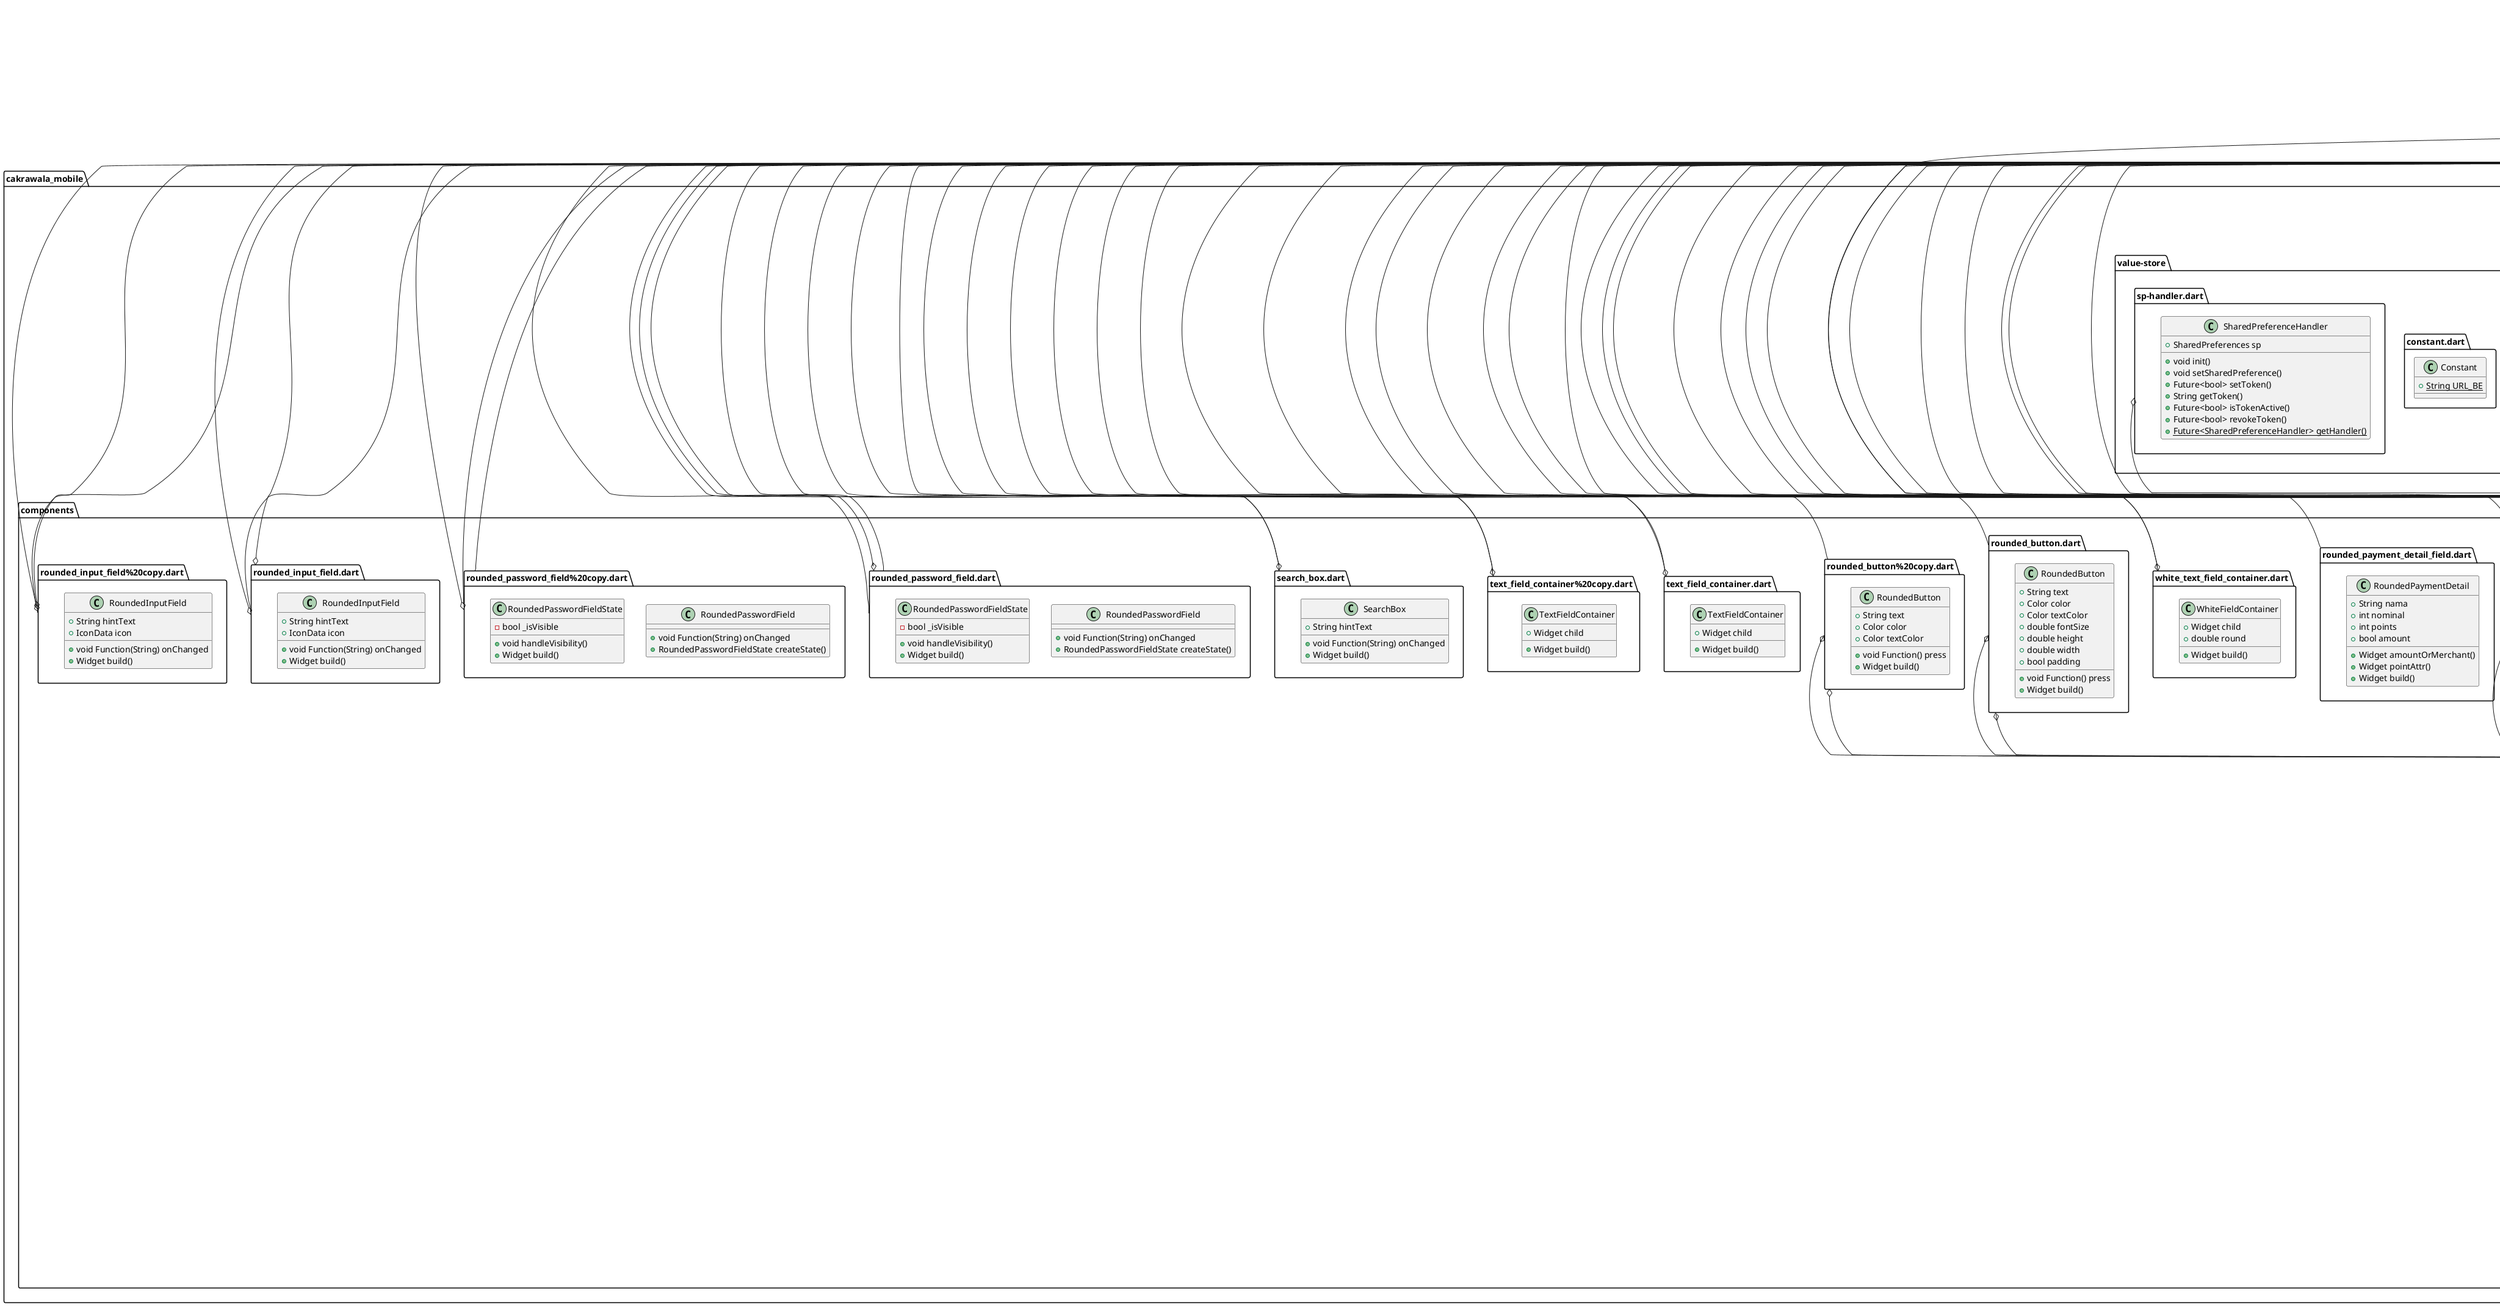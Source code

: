 @startuml
set namespaceSeparator ::\n

class "cakrawala_mobile::\ncomponents::\nblurry-dialog.dart::\nBlurryDialog" {
  +String title
  +String content
  +void Function()? continueCallBack
  +TextStyle textStyle
  +Widget build()
}

"cakrawala_mobile::\ncomponents::\nblurry-dialog.dart::\nBlurryDialog" o-- "dart::\nui::\nvoid Function()"
"cakrawala_mobile::\ncomponents::\nblurry-dialog.dart::\nBlurryDialog" o-- "flutter::\nsrc::\npainting::\ntext_style.dart::\nTextStyle"
"flutter::\nsrc::\nwidgets::\nframework.dart::\nStatelessWidget" <|-- "cakrawala_mobile::\ncomponents::\nblurry-dialog.dart::\nBlurryDialog"

class "cakrawala_mobile::\ncomponents::\nbottom_confirm_button.dart::\nButtonConfirmButton" {
  +String text
  +void Function() press
  +Color color
  +Color textColor
  +Widget build()
}

"cakrawala_mobile::\ncomponents::\nbottom_confirm_button.dart::\nButtonConfirmButton" o-- "dart::\nui::\nvoid Function()"
"cakrawala_mobile::\ncomponents::\nbottom_confirm_button.dart::\nButtonConfirmButton" o-- "dart::\nui::\nColor"
"flutter::\nsrc::\nwidgets::\nframework.dart::\nStatelessWidget" <|-- "cakrawala_mobile::\ncomponents::\nbottom_confirm_button.dart::\nButtonConfirmButton"

class "cakrawala_mobile::\ncomponents::\nchoose_account_table1.dart::\nUser" {
  +int id
  +String name
  +String phone
  +int exp
  +String email
  +bool selected
  +String toString()
  {static} +User getSelectedUser()
}

class "cakrawala_mobile::\ncomponents::\nchoose_account_table1.dart::\nChooseAccountTable" {
  +String phone
  +State<ChooseAccountTable> createState()
}

"flutter::\nsrc::\nwidgets::\nframework.dart::\nStatefulWidget" <|-- "cakrawala_mobile::\ncomponents::\nchoose_account_table1.dart::\nChooseAccountTable"

class "cakrawala_mobile::\ncomponents::\nchoose_account_table1.dart::\n_ChooseAccountTableState" {
  -Future<List<User>> _users
  +List<User> users
  +List<User> usersFiltered
  +TextEditingController controller
  -String _searchResult
  +int selectedIndex
  +void initState()
  +Future<List<User>> loadData()
  +double handleOverflow()
  +Widget build()
}

"cakrawala_mobile::\ncomponents::\nchoose_account_table1.dart::\n_ChooseAccountTableState" o-- "flutter::\nsrc::\nwidgets::\neditable_text.dart::\nTextEditingController"
"flutter::\nsrc::\nwidgets::\nframework.dart::\nState" <|-- "cakrawala_mobile::\ncomponents::\nchoose_account_table1.dart::\n_ChooseAccountTableState"

class "cakrawala_mobile::\ncomponents::\nchoose_account_table2.dart::\nChooseAccountTable" {
  +State<ChooseAccountTable> createState()
}

"flutter::\nsrc::\nwidgets::\nframework.dart::\nStatefulWidget" <|-- "cakrawala_mobile::\ncomponents::\nchoose_account_table2.dart::\nChooseAccountTable"

class "cakrawala_mobile::\ncomponents::\nchoose_account_table2.dart::\n_ChooseAccountTableState" {
  +List<User> users
  +List<User> usersFiltered
  +TextEditingController controller
  -String _searchResult
  +void initState()
  +double handleOverflow()
  +Widget build()
}

"cakrawala_mobile::\ncomponents::\nchoose_account_table2.dart::\n_ChooseAccountTableState" o-- "flutter::\nsrc::\nwidgets::\neditable_text.dart::\nTextEditingController"
"flutter::\nsrc::\nwidgets::\nframework.dart::\nState" <|-- "cakrawala_mobile::\ncomponents::\nchoose_account_table2.dart::\n_ChooseAccountTableState"

class "cakrawala_mobile::\ncomponents::\nchoose_gift_table.dart::\nGift" {
  +int id
  +String name
  +int price
  +int stock
  +String toString()
  {static} +Gift getSelectedGift()
}

class "cakrawala_mobile::\ncomponents::\nchoose_gift_table.dart::\nChooseGiftTable" {
  +State<ChooseGiftTable> createState()
}

"flutter::\nsrc::\nwidgets::\nframework.dart::\nStatefulWidget" <|-- "cakrawala_mobile::\ncomponents::\nchoose_gift_table.dart::\nChooseGiftTable"

class "cakrawala_mobile::\ncomponents::\nchoose_gift_table.dart::\n_ChooseGiftTableState" {
  -Future<List<Gift>> _gifts
  +List<Gift> gifts
  +List<Gift> giftsFiltered
  +TextEditingController controller
  -String _searchResult
  +int selectedIndex
  +void initState()
  +Future<List<Gift>> loadData()
  +double handleOverflow()
  +Widget build()
}

"cakrawala_mobile::\ncomponents::\nchoose_gift_table.dart::\n_ChooseGiftTableState" o-- "flutter::\nsrc::\nwidgets::\neditable_text.dart::\nTextEditingController"
"flutter::\nsrc::\nwidgets::\nframework.dart::\nState" <|-- "cakrawala_mobile::\ncomponents::\nchoose_gift_table.dart::\n_ChooseGiftTableState"

class "cakrawala_mobile::\ncomponents::\nchoose_merchant_table.dart::\nMerchant" {
  +int id
  +String name
  +String alamat
  +String no_rek
  +String toString()
  {static} +Merchant getSelectedMerchant()
}

class "cakrawala_mobile::\ncomponents::\nchoose_merchant_table.dart::\nChooseMerchantTable" {
  +State<ChooseMerchantTable> createState()
}

"flutter::\nsrc::\nwidgets::\nframework.dart::\nStatefulWidget" <|-- "cakrawala_mobile::\ncomponents::\nchoose_merchant_table.dart::\nChooseMerchantTable"

class "cakrawala_mobile::\ncomponents::\nchoose_merchant_table.dart::\n_ChooseMerchantTableState" {
  -Future<List<Merchant>> _merchants
  +List<Merchant> merchants
  +List<Merchant> merchantsFiltered
  +TextEditingController controller
  -String _searchResult
  +int selectedIndex
  +void initState()
  +Future<List<Merchant>> loadData()
  +double handleOverflow()
  +Widget build()
}

"cakrawala_mobile::\ncomponents::\nchoose_merchant_table.dart::\n_ChooseMerchantTableState" o-- "flutter::\nsrc::\nwidgets::\neditable_text.dart::\nTextEditingController"
"flutter::\nsrc::\nwidgets::\nframework.dart::\nState" <|-- "cakrawala_mobile::\ncomponents::\nchoose_merchant_table.dart::\n_ChooseMerchantTableState"

class "cakrawala_mobile::\ncomponents::\ncircle_profile_icon.dart::\nCircleIcon" {
  +String textName
  +void Function() press
  +Color color
  +Color textColor
  +Widget build()
}

"cakrawala_mobile::\ncomponents::\ncircle_profile_icon.dart::\nCircleIcon" o-- "dart::\nui::\nvoid Function()"
"cakrawala_mobile::\ncomponents::\ncircle_profile_icon.dart::\nCircleIcon" o-- "dart::\nui::\nColor"
"flutter::\nsrc::\nwidgets::\nframework.dart::\nStatelessWidget" <|-- "cakrawala_mobile::\ncomponents::\ncircle_profile_icon.dart::\nCircleIcon"

class "cakrawala_mobile::\ncomponents::\ncustom_app_bar.dart::\nCustomAppBar" {
  +String text
  +Color color
  +Color textColor
  +bool center
  +bool backButton
  +Size preferredSize
  +Widget addBackButton()
  +Widget build()
}

"cakrawala_mobile::\ncomponents::\ncustom_app_bar.dart::\nCustomAppBar" o-- "dart::\nui::\nColor"
"cakrawala_mobile::\ncomponents::\ncustom_app_bar.dart::\nCustomAppBar" o-- "dart::\nui::\nSize"
"flutter::\nsrc::\nwidgets::\nframework.dart::\nStatelessWidget" <|-- "cakrawala_mobile::\ncomponents::\ncustom_app_bar.dart::\nCustomAppBar"
"flutter::\nsrc::\nwidgets::\npreferred_size.dart::\nPreferredSizeWidget" <|-- "cakrawala_mobile::\ncomponents::\ncustom_app_bar.dart::\nCustomAppBar"

class "cakrawala_mobile::\ncomponents::\nenter_amount_input.dart::\nEnterAmountInput" {
  +String hintText
  +IconData icon
  +void Function(String) onChanged
  +Widget build()
}

"cakrawala_mobile::\ncomponents::\nenter_amount_input.dart::\nEnterAmountInput" o-- "flutter::\nsrc::\nwidgets::\nicon_data.dart::\nIconData"
"cakrawala_mobile::\ncomponents::\nenter_amount_input.dart::\nEnterAmountInput" o-- "flutter::\nsrc::\nfoundation::\nbasic_types.dart::\nvoid Function(String)"
"flutter::\nsrc::\nwidgets::\nframework.dart::\nStatelessWidget" <|-- "cakrawala_mobile::\ncomponents::\nenter_amount_input.dart::\nEnterAmountInput"

class "cakrawala_mobile::\ncomponents::\nformatter.dart::\nDateFormatter" {
  +int day
  +int month
  +int year
  +int hour
  +int minute
  +int second
  +dynamic convertMonth()
  +dynamic convertNumber()
  +String toString()
}

class "cakrawala_mobile::\ncomponents::\nhave_an_account_check%20copy.dart::\nHaveAnAccountCheck" {
  +bool login
  +void Function() press
  +Widget build()
}

"cakrawala_mobile::\ncomponents::\nhave_an_account_check%20copy.dart::\nHaveAnAccountCheck" o-- "dart::\nui::\nvoid Function()"
"flutter::\nsrc::\nwidgets::\nframework.dart::\nStatelessWidget" <|-- "cakrawala_mobile::\ncomponents::\nhave_an_account_check%20copy.dart::\nHaveAnAccountCheck"

class "cakrawala_mobile::\ncomponents::\nhave_an_account_check.dart::\nHaveAnAccountCheck" {
  +bool login
  +void Function() press
  +Widget build()
}

"cakrawala_mobile::\ncomponents::\nhave_an_account_check.dart::\nHaveAnAccountCheck" o-- "dart::\nui::\nvoid Function()"
"flutter::\nsrc::\nwidgets::\nframework.dart::\nStatelessWidget" <|-- "cakrawala_mobile::\ncomponents::\nhave_an_account_check.dart::\nHaveAnAccountCheck"

class "cakrawala_mobile::\ncomponents::\nnumber_formatter.dart::\nNumberFormatter" {
  +String formatNumber()
}

class "cakrawala_mobile::\ncomponents::\nrounded_button%20copy.dart::\nRoundedButton" {
  +String text
  +void Function() press
  +Color color
  +Color textColor
  +Widget build()
}

"cakrawala_mobile::\ncomponents::\nrounded_button%20copy.dart::\nRoundedButton" o-- "dart::\nui::\nvoid Function()"
"cakrawala_mobile::\ncomponents::\nrounded_button%20copy.dart::\nRoundedButton" o-- "dart::\nui::\nColor"
"flutter::\nsrc::\nwidgets::\nframework.dart::\nStatelessWidget" <|-- "cakrawala_mobile::\ncomponents::\nrounded_button%20copy.dart::\nRoundedButton"

class "cakrawala_mobile::\ncomponents::\nrounded_button.dart::\nRoundedButton" {
  +String text
  +void Function() press
  +Color color
  +Color textColor
  +double fontSize
  +double height
  +double width
  +bool padding
  +Widget build()
}

"cakrawala_mobile::\ncomponents::\nrounded_button.dart::\nRoundedButton" o-- "dart::\nui::\nvoid Function()"
"cakrawala_mobile::\ncomponents::\nrounded_button.dart::\nRoundedButton" o-- "dart::\nui::\nColor"
"flutter::\nsrc::\nwidgets::\nframework.dart::\nStatelessWidget" <|-- "cakrawala_mobile::\ncomponents::\nrounded_button.dart::\nRoundedButton"

class "cakrawala_mobile::\ncomponents::\nrounded_input_field%20copy.dart::\nRoundedInputField" {
  +String hintText
  +IconData icon
  +void Function(String) onChanged
  +Widget build()
}

"cakrawala_mobile::\ncomponents::\nrounded_input_field%20copy.dart::\nRoundedInputField" o-- "flutter::\nsrc::\nwidgets::\nicon_data.dart::\nIconData"
"cakrawala_mobile::\ncomponents::\nrounded_input_field%20copy.dart::\nRoundedInputField" o-- "flutter::\nsrc::\nfoundation::\nbasic_types.dart::\nvoid Function(String)"
"flutter::\nsrc::\nwidgets::\nframework.dart::\nStatelessWidget" <|-- "cakrawala_mobile::\ncomponents::\nrounded_input_field%20copy.dart::\nRoundedInputField"

class "cakrawala_mobile::\ncomponents::\nrounded_input_field.dart::\nRoundedInputField" {
  +String hintText
  +IconData icon
  +void Function(String) onChanged
  +Widget build()
}

"cakrawala_mobile::\ncomponents::\nrounded_input_field.dart::\nRoundedInputField" o-- "flutter::\nsrc::\nwidgets::\nicon_data.dart::\nIconData"
"cakrawala_mobile::\ncomponents::\nrounded_input_field.dart::\nRoundedInputField" o-- "flutter::\nsrc::\nfoundation::\nbasic_types.dart::\nvoid Function(String)"
"flutter::\nsrc::\nwidgets::\nframework.dart::\nStatelessWidget" <|-- "cakrawala_mobile::\ncomponents::\nrounded_input_field.dart::\nRoundedInputField"

class "cakrawala_mobile::\ncomponents::\nrounded_password_field%20copy.dart::\nRoundedPasswordField" {
  +void Function(String) onChanged
  +RoundedPasswordFieldState createState()
}

"cakrawala_mobile::\ncomponents::\nrounded_password_field%20copy.dart::\nRoundedPasswordField" o-- "flutter::\nsrc::\nfoundation::\nbasic_types.dart::\nvoid Function(String)"
"flutter::\nsrc::\nwidgets::\nframework.dart::\nStatefulWidget" <|-- "cakrawala_mobile::\ncomponents::\nrounded_password_field%20copy.dart::\nRoundedPasswordField"

class "cakrawala_mobile::\ncomponents::\nrounded_password_field%20copy.dart::\nRoundedPasswordFieldState" {
  -bool _isVisible
  +void handleVisibility()
  +Widget build()
}

"flutter::\nsrc::\nwidgets::\nframework.dart::\nState" <|-- "cakrawala_mobile::\ncomponents::\nrounded_password_field%20copy.dart::\nRoundedPasswordFieldState"

class "cakrawala_mobile::\ncomponents::\nrounded_password_field.dart::\nRoundedPasswordField" {
  +void Function(String) onChanged
  +RoundedPasswordFieldState createState()
}

"cakrawala_mobile::\ncomponents::\nrounded_password_field.dart::\nRoundedPasswordField" o-- "flutter::\nsrc::\nfoundation::\nbasic_types.dart::\nvoid Function(String)"
"flutter::\nsrc::\nwidgets::\nframework.dart::\nStatefulWidget" <|-- "cakrawala_mobile::\ncomponents::\nrounded_password_field.dart::\nRoundedPasswordField"

class "cakrawala_mobile::\ncomponents::\nrounded_password_field.dart::\nRoundedPasswordFieldState" {
  -bool _isVisible
  +void handleVisibility()
  +Widget build()
}

"flutter::\nsrc::\nwidgets::\nframework.dart::\nState" <|-- "cakrawala_mobile::\ncomponents::\nrounded_password_field.dart::\nRoundedPasswordFieldState"

class "cakrawala_mobile::\ncomponents::\nrounded_payment_detail_field.dart::\nRoundedPaymentDetail" {
  +String nama
  +int nominal
  +int points
  +bool amount
  +Widget amountOrMerchant()
  +Widget pointAttr()
  +Widget build()
}

"flutter::\nsrc::\nwidgets::\nframework.dart::\nStatelessWidget" <|-- "cakrawala_mobile::\ncomponents::\nrounded_payment_detail_field.dart::\nRoundedPaymentDetail"

class "cakrawala_mobile::\ncomponents::\nsearch_box.dart::\nSearchBox" {
  +String hintText
  +void Function(String) onChanged
  +Widget build()
}

"cakrawala_mobile::\ncomponents::\nsearch_box.dart::\nSearchBox" o-- "flutter::\nsrc::\nfoundation::\nbasic_types.dart::\nvoid Function(String)"
"flutter::\nsrc::\nwidgets::\nframework.dart::\nStatelessWidget" <|-- "cakrawala_mobile::\ncomponents::\nsearch_box.dart::\nSearchBox"

class "cakrawala_mobile::\ncomponents::\ntext_account_attribute.dart::\nTextName" {
  +String text
  +Widget build()
}

"flutter::\nsrc::\nwidgets::\nframework.dart::\nStatelessWidget" <|-- "cakrawala_mobile::\ncomponents::\ntext_account_attribute.dart::\nTextName"

class "cakrawala_mobile::\ncomponents::\ntext_account_attribute.dart::\nTextPhone" {
  +String text
  +Widget build()
}

"flutter::\nsrc::\nwidgets::\nframework.dart::\nStatelessWidget" <|-- "cakrawala_mobile::\ncomponents::\ntext_account_attribute.dart::\nTextPhone"

class "cakrawala_mobile::\ncomponents::\ntext_account_attribute.dart::\nTextExp" {
  +String text
  +Widget build()
}

"flutter::\nsrc::\nwidgets::\nframework.dart::\nStatelessWidget" <|-- "cakrawala_mobile::\ncomponents::\ntext_account_attribute.dart::\nTextExp"

class "cakrawala_mobile::\ncomponents::\ntext_account_template.dart::\nTextAccountTemplate" {
  +String text
  +TextAlign align
  +FontWeight weight
  +double size
  +Color color
  +Widget build()
}

"cakrawala_mobile::\ncomponents::\ntext_account_template.dart::\nTextAccountTemplate" o-- "dart::\nui::\nTextAlign"
"cakrawala_mobile::\ncomponents::\ntext_account_template.dart::\nTextAccountTemplate" o-- "dart::\nui::\nFontWeight"
"cakrawala_mobile::\ncomponents::\ntext_account_template.dart::\nTextAccountTemplate" o-- "dart::\nui::\nColor"
"flutter::\nsrc::\nwidgets::\nframework.dart::\nStatelessWidget" <|-- "cakrawala_mobile::\ncomponents::\ntext_account_template.dart::\nTextAccountTemplate"

class "cakrawala_mobile::\ncomponents::\ntext_field_container%20copy.dart::\nTextFieldContainer" {
  +Widget child
  +Widget build()
}

"cakrawala_mobile::\ncomponents::\ntext_field_container%20copy.dart::\nTextFieldContainer" o-- "flutter::\nsrc::\nwidgets::\nframework.dart::\nWidget"
"flutter::\nsrc::\nwidgets::\nframework.dart::\nStatelessWidget" <|-- "cakrawala_mobile::\ncomponents::\ntext_field_container%20copy.dart::\nTextFieldContainer"

class "cakrawala_mobile::\ncomponents::\ntext_field_container.dart::\nTextFieldContainer" {
  +Widget child
  +Widget build()
}

"cakrawala_mobile::\ncomponents::\ntext_field_container.dart::\nTextFieldContainer" o-- "flutter::\nsrc::\nwidgets::\nframework.dart::\nWidget"
"flutter::\nsrc::\nwidgets::\nframework.dart::\nStatelessWidget" <|-- "cakrawala_mobile::\ncomponents::\ntext_field_container.dart::\nTextFieldContainer"

class "cakrawala_mobile::\ncomponents::\nuser_info_text.dart::\nUserInfoText" {
  +String attribute
  +String value
  +Widget build()
}

"flutter::\nsrc::\nwidgets::\nframework.dart::\nStatelessWidget" <|-- "cakrawala_mobile::\ncomponents::\nuser_info_text.dart::\nUserInfoText"

class "cakrawala_mobile::\ncomponents::\nuser_not_found.dart::\nUserNotFound" {
  +Widget build()
}

"flutter::\nsrc::\nwidgets::\nframework.dart::\nStatelessWidget" <|-- "cakrawala_mobile::\ncomponents::\nuser_not_found.dart::\nUserNotFound"

class "cakrawala_mobile::\ncomponents::\nuser_profile_container.dart::\nUserProfileContainer" {
  +String name
  +String phone
  +String email
  {static} +double pad
  +Widget build()
}

"flutter::\nsrc::\nwidgets::\nframework.dart::\nStatelessWidget" <|-- "cakrawala_mobile::\ncomponents::\nuser_profile_container.dart::\nUserProfileContainer"

class "cakrawala_mobile::\ncomponents::\nwhite_text_field_container.dart::\nWhiteFieldContainer" {
  +Widget child
  +double round
  +Widget build()
}

"cakrawala_mobile::\ncomponents::\nwhite_text_field_container.dart::\nWhiteFieldContainer" o-- "flutter::\nsrc::\nwidgets::\nframework.dart::\nWidget"
"flutter::\nsrc::\nwidgets::\nframework.dart::\nStatelessWidget" <|-- "cakrawala_mobile::\ncomponents::\nwhite_text_field_container.dart::\nWhiteFieldContainer"

class "cakrawala_mobile::\nmain.dart::\nMyApp" {
  +Widget build()
}

"flutter::\nsrc::\nwidgets::\nframework.dart::\nStatelessWidget" <|-- "cakrawala_mobile::\nmain.dart::\nMyApp"

class "cakrawala_mobile::\nScreens::\nHomepage::\ncomponents::\nbody.dart::\nBody" {
  +State<Body> createState()
}

"flutter::\nsrc::\nwidgets::\nframework.dart::\nStatefulWidget" <|-- "cakrawala_mobile::\nScreens::\nHomepage::\ncomponents::\nbody.dart::\nBody"

class "cakrawala_mobile::\nScreens::\nHomepage::\ncomponents::\nbody.dart::\n_BodyState" {
  -int _currentIndex
  +void onItemTapped()
  +Widget build()
}

"flutter::\nsrc::\nwidgets::\nframework.dart::\nState" <|-- "cakrawala_mobile::\nScreens::\nHomepage::\ncomponents::\nbody.dart::\n_BodyState"

class "cakrawala_mobile::\nScreens::\nHomepage::\ncomponents::\nhistory.dart::\nHistory" {
  +State<History> createState()
}

"flutter::\nsrc::\nwidgets::\nframework.dart::\nStatefulWidget" <|-- "cakrawala_mobile::\nScreens::\nHomepage::\ncomponents::\nhistory.dart::\nHistory"

class "cakrawala_mobile::\nScreens::\nHomepage::\ncomponents::\nhistory.dart::\n_HistoryState" {
  +List<TransactionHistory> transData
  +void initState()
  +void loadState()
  -DataTable _createDataTable()
  -List<DataColumn> _createColumns()
  -List<DataRow> _createRows()
  -DataRow _createRow()
  +Widget build()
}

"flutter::\nsrc::\nwidgets::\nframework.dart::\nState" <|-- "cakrawala_mobile::\nScreens::\nHomepage::\ncomponents::\nhistory.dart::\n_HistoryState"

class "cakrawala_mobile::\nScreens::\nHomepage::\ncomponents::\nhistory_container.dart::\nHistoryContainer" {
  +Widget child
  +Widget build()
}

"cakrawala_mobile::\nScreens::\nHomepage::\ncomponents::\nhistory_container.dart::\nHistoryContainer" o-- "flutter::\nsrc::\nwidgets::\nframework.dart::\nWidget"
"flutter::\nsrc::\nwidgets::\nframework.dart::\nStatelessWidget" <|-- "cakrawala_mobile::\nScreens::\nHomepage::\ncomponents::\nhistory_container.dart::\nHistoryContainer"

class "cakrawala_mobile::\nScreens::\nHomepage::\ncomponents::\nicon_button.dart::\nCustomIconButton" {
  +String text
  +void Function() press
  +Color color
  +Color textColor
  +IconData icon_
  +Widget build()
}

"cakrawala_mobile::\nScreens::\nHomepage::\ncomponents::\nicon_button.dart::\nCustomIconButton" o-- "dart::\nui::\nvoid Function()"
"cakrawala_mobile::\nScreens::\nHomepage::\ncomponents::\nicon_button.dart::\nCustomIconButton" o-- "dart::\nui::\nColor"
"cakrawala_mobile::\nScreens::\nHomepage::\ncomponents::\nicon_button.dart::\nCustomIconButton" o-- "flutter::\nsrc::\nwidgets::\nicon_data.dart::\nIconData"
"flutter::\nsrc::\nwidgets::\nframework.dart::\nStatelessWidget" <|-- "cakrawala_mobile::\nScreens::\nHomepage::\ncomponents::\nicon_button.dart::\nCustomIconButton"

class "cakrawala_mobile::\nScreens::\nHomepage::\ncomponents::\nwallet_info.dart::\nWalletInfo" {
  {static} +double pad
  +State<WalletInfo> createState()
}

"flutter::\nsrc::\nwidgets::\nframework.dart::\nStatefulWidget" <|-- "cakrawala_mobile::\nScreens::\nHomepage::\ncomponents::\nwallet_info.dart::\nWalletInfo"

class "cakrawala_mobile::\nScreens::\nHomepage::\ncomponents::\nwallet_info.dart::\n_WalletInfoState" {
  +String balance
  +String points
  +String rewards
  +Map<String, dynamic> userData
  +void initState()
  +void loadState()
  +Widget build()
  -dynamic _showDialog()
}

"flutter::\nsrc::\nwidgets::\nframework.dart::\nState" <|-- "cakrawala_mobile::\nScreens::\nHomepage::\ncomponents::\nwallet_info.dart::\n_WalletInfoState"

class "cakrawala_mobile::\nScreens::\nHomepage::\ncomponents::\nwhite_text_field_container.dart::\nWhiteFieldContainer" {
  +Widget child
  +Widget build()
}

"cakrawala_mobile::\nScreens::\nHomepage::\ncomponents::\nwhite_text_field_container.dart::\nWhiteFieldContainer" o-- "flutter::\nsrc::\nwidgets::\nframework.dart::\nWidget"
"flutter::\nsrc::\nwidgets::\nframework.dart::\nStatelessWidget" <|-- "cakrawala_mobile::\nScreens::\nHomepage::\ncomponents::\nwhite_text_field_container.dart::\nWhiteFieldContainer"

class "cakrawala_mobile::\nScreens::\nHomepage::\nhomepage_screen.dart::\nHomepage" {
  +Widget build()
}

"flutter::\nsrc::\nwidgets::\nframework.dart::\nStatelessWidget" <|-- "cakrawala_mobile::\nScreens::\nHomepage::\nhomepage_screen.dart::\nHomepage"

class "cakrawala_mobile::\nScreens::\nLogin::\ncomponents::\nbody.dart::\nBody" {
  +State<Body> createState()
}

"flutter::\nsrc::\nwidgets::\nframework.dart::\nStatefulWidget" <|-- "cakrawala_mobile::\nScreens::\nLogin::\ncomponents::\nbody.dart::\nBody"

class "cakrawala_mobile::\nScreens::\nLogin::\ncomponents::\nbody.dart::\n_BodyState" {
  +String emailUser
  +String passwordUser
  +String buttonText
  +Widget build()
  -dynamic _showDialog()
}

"flutter::\nsrc::\nwidgets::\nframework.dart::\nState" <|-- "cakrawala_mobile::\nScreens::\nLogin::\ncomponents::\nbody.dart::\n_BodyState"

class "cakrawala_mobile::\nScreens::\nLogin::\ncomponents::\ncomponents.dart::\nBackground" {
  +Widget child
  +Widget build()
}

"cakrawala_mobile::\nScreens::\nLogin::\ncomponents::\ncomponents.dart::\nBackground" o-- "flutter::\nsrc::\nwidgets::\nframework.dart::\nWidget"
"flutter::\nsrc::\nwidgets::\nframework.dart::\nStatelessWidget" <|-- "cakrawala_mobile::\nScreens::\nLogin::\ncomponents::\ncomponents.dart::\nBackground"

class "cakrawala_mobile::\nScreens::\nLogin::\nlogin_screen.dart::\nLoginScreen" {
  +Widget build()
}

"flutter::\nsrc::\nwidgets::\nframework.dart::\nStatelessWidget" <|-- "cakrawala_mobile::\nScreens::\nLogin::\nlogin_screen.dart::\nLoginScreen"

class "cakrawala_mobile::\nScreens::\nPayment::\ncomponents::\nbody_confirm_payment.dart::\nBodyConfirmPayment" {
  +Merchant choosenMerchant
  +State<BodyConfirmPayment> createState()
}

"cakrawala_mobile::\nScreens::\nPayment::\ncomponents::\nbody_confirm_payment.dart::\nBodyConfirmPayment" o-- "cakrawala_mobile::\ncomponents::\nchoose_merchant_table.dart::\nMerchant"
"flutter::\nsrc::\nwidgets::\nframework.dart::\nStatefulWidget" <|-- "cakrawala_mobile::\nScreens::\nPayment::\ncomponents::\nbody_confirm_payment.dart::\nBodyConfirmPayment"

class "cakrawala_mobile::\nScreens::\nPayment::\ncomponents::\nbody_confirm_payment.dart::\n_BodyConfirmPaymentState" {
  +int amount
  +dynamic getCurrentTime()
  +Widget build()
  -dynamic _showDialog()
  +dynamic showConfirmDialog()
}

"flutter::\nsrc::\nwidgets::\nframework.dart::\nState" <|-- "cakrawala_mobile::\nScreens::\nPayment::\ncomponents::\nbody_confirm_payment.dart::\n_BodyConfirmPaymentState"

class "cakrawala_mobile::\nScreens::\nPayment::\ncomponents::\nbody_invoice.dart::\nInvoiceText" {
  +String text
  +Widget build()
}

"flutter::\nsrc::\nwidgets::\nframework.dart::\nStatelessWidget" <|-- "cakrawala_mobile::\nScreens::\nPayment::\ncomponents::\nbody_invoice.dart::\nInvoiceText"

class "cakrawala_mobile::\nScreens::\nPayment::\ncomponents::\nbody_invoice.dart::\nWhiteInvoiceContainer" {
  +String title
  +String subtitle
  +Widget build()
}

"flutter::\nsrc::\nwidgets::\nframework.dart::\nStatelessWidget" <|-- "cakrawala_mobile::\nScreens::\nPayment::\ncomponents::\nbody_invoice.dart::\nWhiteInvoiceContainer"

class "cakrawala_mobile::\nScreens::\nPayment::\ncomponents::\nbody_invoice.dart::\nProductsDetail" {
  +String productName
  +double price
  +Widget build()
}

"flutter::\nsrc::\nwidgets::\nframework.dart::\nStatelessWidget" <|-- "cakrawala_mobile::\nScreens::\nPayment::\ncomponents::\nbody_invoice.dart::\nProductsDetail"

class "cakrawala_mobile::\nScreens::\nPayment::\ncomponents::\nbody_invoice.dart::\nProduct" {
  +String productName
  +int price
}

class "cakrawala_mobile::\nScreens::\nPayment::\ncomponents::\nbody_invoice.dart::\nBodyInvoice" {
  +int id
  +int nominal
  +int points
  +String namaMerchant
  +String time
  +List<Widget> showProduct()
  +Widget build()
}

"flutter::\nsrc::\nwidgets::\nframework.dart::\nStatelessWidget" <|-- "cakrawala_mobile::\nScreens::\nPayment::\ncomponents::\nbody_invoice.dart::\nBodyInvoice"

class "cakrawala_mobile::\nScreens::\nPayment::\ncomponents::\nbody_pay_to_merchant.dart::\nBodyPayToMerchant" {
  +Widget build()
}

"flutter::\nsrc::\nwidgets::\nframework.dart::\nStatelessWidget" <|-- "cakrawala_mobile::\nScreens::\nPayment::\ncomponents::\nbody_pay_to_merchant.dart::\nBodyPayToMerchant"

class "cakrawala_mobile::\nScreens::\nPayment::\ncomponents::\nbody_transaction_successful.dart::\nBodyTransactionSuccessful" {
  +int id
  +int nominal
  +int points
  +String namaMerchant
  +String time
  +Widget build()
}

"flutter::\nsrc::\nwidgets::\nframework.dart::\nStatelessWidget" <|-- "cakrawala_mobile::\nScreens::\nPayment::\ncomponents::\nbody_transaction_successful.dart::\nBodyTransactionSuccessful"

class "cakrawala_mobile::\nScreens::\nPayment::\ncomponents::\ndummy_data.dart::\nDummyDataMerchant" {
  +List<Map<String, Object>> data
}

class "cakrawala_mobile::\nScreens::\nPayment::\ncomponents::\ndummy_data.dart::\nDummyDataProducts" {
  +List<Map<String, Object>> data
}

class "cakrawala_mobile::\nScreens::\nPayment::\nconfirm_payment.dart::\nConfirmPaymentScreen" {
  +Merchant choosenMerchant
  +Widget build()
}

"cakrawala_mobile::\nScreens::\nPayment::\nconfirm_payment.dart::\nConfirmPaymentScreen" o-- "cakrawala_mobile::\ncomponents::\nchoose_merchant_table.dart::\nMerchant"
"flutter::\nsrc::\nwidgets::\nframework.dart::\nStatelessWidget" <|-- "cakrawala_mobile::\nScreens::\nPayment::\nconfirm_payment.dart::\nConfirmPaymentScreen"

class "cakrawala_mobile::\nScreens::\nPayment::\ninvoice.dart::\nInvoiceScreen" {
  +int id
  +int nominal
  +int points
  +String namaMerchant
  +String time
  +Widget build()
}

"flutter::\nsrc::\nwidgets::\nframework.dart::\nStatelessWidget" <|-- "cakrawala_mobile::\nScreens::\nPayment::\ninvoice.dart::\nInvoiceScreen"

class "cakrawala_mobile::\nScreens::\nPayment::\npay_to_merchant.dart::\nPayToMerchantScreen" {
  +Widget build()
}

"flutter::\nsrc::\nwidgets::\nframework.dart::\nStatelessWidget" <|-- "cakrawala_mobile::\nScreens::\nPayment::\npay_to_merchant.dart::\nPayToMerchantScreen"

class "cakrawala_mobile::\nScreens::\nPayment::\ntransaction_successful.dart::\nTransactionSuccessfulScreen" {
  +int id
  +int nominal
  +int points
  +String namaMerchant
  +String time
  +Widget build()
}

"flutter::\nsrc::\nwidgets::\nframework.dart::\nStatelessWidget" <|-- "cakrawala_mobile::\nScreens::\nPayment::\ntransaction_successful.dart::\nTransactionSuccessfulScreen"

class "cakrawala_mobile::\nScreens::\nRedeemGift::\ncomponents::\nbody_confirm_gift.dart::\nBodyConfirmRedeemGift" {
  +Gift choosenGift
  +State<BodyConfirmRedeemGift> createState()
}

"cakrawala_mobile::\nScreens::\nRedeemGift::\ncomponents::\nbody_confirm_gift.dart::\nBodyConfirmRedeemGift" o-- "cakrawala_mobile::\ncomponents::\nchoose_gift_table.dart::\nGift"
"flutter::\nsrc::\nwidgets::\nframework.dart::\nStatefulWidget" <|-- "cakrawala_mobile::\nScreens::\nRedeemGift::\ncomponents::\nbody_confirm_gift.dart::\nBodyConfirmRedeemGift"

class "cakrawala_mobile::\nScreens::\nRedeemGift::\ncomponents::\nbody_confirm_gift.dart::\n_BodyConfirmRedeemGiftState" {
  +int amount
  +dynamic getCurrentTime()
  +Widget build()
  -dynamic _showDialog()
  +dynamic showConfirmDialog()
}

"flutter::\nsrc::\nwidgets::\nframework.dart::\nState" <|-- "cakrawala_mobile::\nScreens::\nRedeemGift::\ncomponents::\nbody_confirm_gift.dart::\n_BodyConfirmRedeemGiftState"

class "cakrawala_mobile::\nScreens::\nRedeemGift::\ncomponents::\nbody_invoice.dart::\nInvoiceHadiahText" {
  +String text
  +Widget build()
}

"flutter::\nsrc::\nwidgets::\nframework.dart::\nStatelessWidget" <|-- "cakrawala_mobile::\nScreens::\nRedeemGift::\ncomponents::\nbody_invoice.dart::\nInvoiceHadiahText"

class "cakrawala_mobile::\nScreens::\nRedeemGift::\ncomponents::\nbody_invoice.dart::\nWhiteInvoiceContainer" {
  +String title
  +String subtitle
  +Widget build()
}

"flutter::\nsrc::\nwidgets::\nframework.dart::\nStatelessWidget" <|-- "cakrawala_mobile::\nScreens::\nRedeemGift::\ncomponents::\nbody_invoice.dart::\nWhiteInvoiceContainer"

class "cakrawala_mobile::\nScreens::\nRedeemGift::\ncomponents::\nbody_invoice.dart::\nProductsDetail" {
  +String productName
  +double price
  +Widget build()
}

"flutter::\nsrc::\nwidgets::\nframework.dart::\nStatelessWidget" <|-- "cakrawala_mobile::\nScreens::\nRedeemGift::\ncomponents::\nbody_invoice.dart::\nProductsDetail"

class "cakrawala_mobile::\nScreens::\nRedeemGift::\ncomponents::\nbody_invoice.dart::\nProduct" {
  +String productName
  +int price
}

class "cakrawala_mobile::\nScreens::\nRedeemGift::\ncomponents::\nbody_invoice.dart::\nBodyInvoice" {
  +int nominal
  +String namaGift
  +String time
  +Widget build()
}

"flutter::\nsrc::\nwidgets::\nframework.dart::\nStatelessWidget" <|-- "cakrawala_mobile::\nScreens::\nRedeemGift::\ncomponents::\nbody_invoice.dart::\nBodyInvoice"

class "cakrawala_mobile::\nScreens::\nRedeemGift::\ncomponents::\nbody_redeem_gift.dart::\nBodyRedeemGift" {
  +Widget build()
}

"flutter::\nsrc::\nwidgets::\nframework.dart::\nStatelessWidget" <|-- "cakrawala_mobile::\nScreens::\nRedeemGift::\ncomponents::\nbody_redeem_gift.dart::\nBodyRedeemGift"

class "cakrawala_mobile::\nScreens::\nRedeemGift::\ncomponents::\nbody_redeem_success.dart::\nBodyRedeemSuccessful" {
  +int nominal
  +String namaGift
  +String time
  +Widget build()
}

"flutter::\nsrc::\nwidgets::\nframework.dart::\nStatelessWidget" <|-- "cakrawala_mobile::\nScreens::\nRedeemGift::\ncomponents::\nbody_redeem_success.dart::\nBodyRedeemSuccessful"

class "cakrawala_mobile::\nScreens::\nRedeemGift::\ncomponents::\nconfirm_redeem_gift.dart::\nConfirmRedeemGiftScreen" {
  +Gift choosenGift
  +Widget build()
}

"cakrawala_mobile::\nScreens::\nRedeemGift::\ncomponents::\nconfirm_redeem_gift.dart::\nConfirmRedeemGiftScreen" o-- "cakrawala_mobile::\ncomponents::\nchoose_gift_table.dart::\nGift"
"flutter::\nsrc::\nwidgets::\nframework.dart::\nStatelessWidget" <|-- "cakrawala_mobile::\nScreens::\nRedeemGift::\ncomponents::\nconfirm_redeem_gift.dart::\nConfirmRedeemGiftScreen"

class "cakrawala_mobile::\nScreens::\nRedeemGift::\ncomponents::\ndummy_data.dart::\nDummyDataHadiah" {
  +List<Map<String, Object>> data
}

class "cakrawala_mobile::\nScreens::\nRedeemGift::\ncomponents::\ninvoice.dart::\nInvoiceScreen" {
  +int nominal
  +String namaGift
  +String time
  +Widget build()
}

"flutter::\nsrc::\nwidgets::\nframework.dart::\nStatelessWidget" <|-- "cakrawala_mobile::\nScreens::\nRedeemGift::\ncomponents::\ninvoice.dart::\nInvoiceScreen"

class "cakrawala_mobile::\nScreens::\nRedeemGift::\ncomponents::\nredeem_success.dart::\nRedeemSuccessfulScreen" {
  +int nominal
  +String namaGift
  +String time
  +Widget build()
}

"flutter::\nsrc::\nwidgets::\nframework.dart::\nStatelessWidget" <|-- "cakrawala_mobile::\nScreens::\nRedeemGift::\ncomponents::\nredeem_success.dart::\nRedeemSuccessfulScreen"

class "cakrawala_mobile::\nScreens::\nRedeemGift::\nredeem_gift.dart::\nRedeemGift" {
  +Widget build()
}

"flutter::\nsrc::\nwidgets::\nframework.dart::\nStatelessWidget" <|-- "cakrawala_mobile::\nScreens::\nRedeemGift::\nredeem_gift.dart::\nRedeemGift"

class "cakrawala_mobile::\nScreens::\nSignup::\ncomponents::\nbackground.dart::\nBackground" {
  +Widget child
  +Widget build()
}

"cakrawala_mobile::\nScreens::\nSignup::\ncomponents::\nbackground.dart::\nBackground" o-- "flutter::\nsrc::\nwidgets::\nframework.dart::\nWidget"
"flutter::\nsrc::\nwidgets::\nframework.dart::\nStatelessWidget" <|-- "cakrawala_mobile::\nScreens::\nSignup::\ncomponents::\nbackground.dart::\nBackground"

class "cakrawala_mobile::\nScreens::\nSignup::\ncomponents::\nbody.dart::\nBody" {
  +State<Body> createState()
}

"flutter::\nsrc::\nwidgets::\nframework.dart::\nStatefulWidget" <|-- "cakrawala_mobile::\nScreens::\nSignup::\ncomponents::\nbody.dart::\nBody"

class "cakrawala_mobile::\nScreens::\nSignup::\ncomponents::\nbody.dart::\n_BodyState" {
  +String email
  +String name
  +String phone
  +String password
  +String buttonText
  +Widget build()
  -dynamic _showDialog()
}

"flutter::\nsrc::\nwidgets::\nframework.dart::\nState" <|-- "cakrawala_mobile::\nScreens::\nSignup::\ncomponents::\nbody.dart::\n_BodyState"

class "cakrawala_mobile::\nScreens::\nSignup::\nsignup_screen.dart::\nSignUpScreen" {
  +Widget build()
}

"flutter::\nsrc::\nwidgets::\nframework.dart::\nStatelessWidget" <|-- "cakrawala_mobile::\nScreens::\nSignup::\nsignup_screen.dart::\nSignUpScreen"

class "cakrawala_mobile::\nScreens::\nSplashScreen::\ncomponents::\nbackground.dart::\nBackground" {
  +Widget child
  +Widget build()
}

"cakrawala_mobile::\nScreens::\nSplashScreen::\ncomponents::\nbackground.dart::\nBackground" o-- "flutter::\nsrc::\nwidgets::\nframework.dart::\nWidget"
"flutter::\nsrc::\nwidgets::\nframework.dart::\nStatelessWidget" <|-- "cakrawala_mobile::\nScreens::\nSplashScreen::\ncomponents::\nbackground.dart::\nBackground"

class "cakrawala_mobile::\nScreens::\nSplashScreen::\ncomponents::\nbody.dart::\nBody" {
  +Widget build()
}

"flutter::\nsrc::\nwidgets::\nframework.dart::\nStatelessWidget" <|-- "cakrawala_mobile::\nScreens::\nSplashScreen::\ncomponents::\nbody.dart::\nBody"

class "cakrawala_mobile::\nScreens::\nSplashScreen::\nsplash_screen.dart::\nSplashScreen" {
  +State<StatefulWidget> createState()
}

"flutter::\nsrc::\nwidgets::\nframework.dart::\nStatefulWidget" <|-- "cakrawala_mobile::\nScreens::\nSplashScreen::\nsplash_screen.dart::\nSplashScreen"

class "cakrawala_mobile::\nScreens::\nSplashScreen::\nsplash_screen.dart::\nSplashView" {
  +Widget build()
  +void initState()
  +dynamic loadData()
}

"flutter::\nsrc::\nwidgets::\nframework.dart::\nState" <|-- "cakrawala_mobile::\nScreens::\nSplashScreen::\nsplash_screen.dart::\nSplashView"

class "cakrawala_mobile::\nScreens::\nTopup::\ncomponents::\nbody.dart::\nBody" {
  +Map<String, dynamic> userInfo
  +State<Body> createState()
}

"flutter::\nsrc::\nwidgets::\nframework.dart::\nStatefulWidget" <|-- "cakrawala_mobile::\nScreens::\nTopup::\ncomponents::\nbody.dart::\nBody"

class "cakrawala_mobile::\nScreens::\nTopup::\ncomponents::\nbody.dart::\n_BodyState" {
  +int topUpAmount
  +Widget build()
  -dynamic _showDialog()
}

"flutter::\nsrc::\nwidgets::\nframework.dart::\nState" <|-- "cakrawala_mobile::\nScreens::\nTopup::\ncomponents::\nbody.dart::\n_BodyState"

class "cakrawala_mobile::\nScreens::\nTopup::\ntopup_screen.dart::\nTopUpScreen" {
  +Map<String, dynamic> userInfo
  +Widget build()
}

"flutter::\nsrc::\nwidgets::\nframework.dart::\nStatelessWidget" <|-- "cakrawala_mobile::\nScreens::\nTopup::\ntopup_screen.dart::\nTopUpScreen"

class "cakrawala_mobile::\nScreens::\nTransfer::\nchoose_transfer_screen.dart::\nChooseTransferScreen" {
  +String phone
  +Widget build()
}

"flutter::\nsrc::\nwidgets::\nframework.dart::\nStatelessWidget" <|-- "cakrawala_mobile::\nScreens::\nTransfer::\nchoose_transfer_screen.dart::\nChooseTransferScreen"

class "cakrawala_mobile::\nScreens::\nTransfer::\ncomponents::\nbody.dart::\nBody" {
  +User choosenUser
  +State<Body> createState()
}

"cakrawala_mobile::\nScreens::\nTransfer::\ncomponents::\nbody.dart::\nBody" o-- "cakrawala_mobile::\ncomponents::\nchoose_account_table1.dart::\nUser"
"flutter::\nsrc::\nwidgets::\nframework.dart::\nStatefulWidget" <|-- "cakrawala_mobile::\nScreens::\nTransfer::\ncomponents::\nbody.dart::\nBody"

class "cakrawala_mobile::\nScreens::\nTransfer::\ncomponents::\nbody.dart::\n_BodyState" {
  +int amount
  +Widget build()
  -dynamic _showDialog()
  +dynamic showConfirmDialog()
}

"flutter::\nsrc::\nwidgets::\nframework.dart::\nState" <|-- "cakrawala_mobile::\nScreens::\nTransfer::\ncomponents::\nbody.dart::\n_BodyState"

class "cakrawala_mobile::\nScreens::\nTransfer::\ncomponents::\nbody_choose.dart::\nBodyChoose" {
  +String phone
  +Widget build()
}

"flutter::\nsrc::\nwidgets::\nframework.dart::\nStatelessWidget" <|-- "cakrawala_mobile::\nScreens::\nTransfer::\ncomponents::\nbody_choose.dart::\nBodyChoose"

class "cakrawala_mobile::\nScreens::\nTransfer::\ncomponents::\nbody_input.dart::\nBodyInput" {
  +State<BodyInput> createState()
}

"flutter::\nsrc::\nwidgets::\nframework.dart::\nStatefulWidget" <|-- "cakrawala_mobile::\nScreens::\nTransfer::\ncomponents::\nbody_input.dart::\nBodyInput"

class "cakrawala_mobile::\nScreens::\nTransfer::\ncomponents::\nbody_input.dart::\n_BodyInput" {
  +String phoneNumber
  +Widget build()
}

"flutter::\nsrc::\nwidgets::\nframework.dart::\nState" <|-- "cakrawala_mobile::\nScreens::\nTransfer::\ncomponents::\nbody_input.dart::\n_BodyInput"

class "cakrawala_mobile::\nScreens::\nTransfer::\ncomponents::\ndummy_data.dart::\nDummyData" {
  +List<Map<String, Object>> data
}

class "cakrawala_mobile::\nScreens::\nTransfer::\ninput_phone_number.dart::\nInputPhoneNumberScreen" {
  +Widget build()
}

"flutter::\nsrc::\nwidgets::\nframework.dart::\nStatelessWidget" <|-- "cakrawala_mobile::\nScreens::\nTransfer::\ninput_phone_number.dart::\nInputPhoneNumberScreen"

class "cakrawala_mobile::\nScreens::\nTransfer::\ntransfer_screen.dart::\nTransferScreen" {
  +User choosenUser
  +Widget build()
}

"cakrawala_mobile::\nScreens::\nTransfer::\ntransfer_screen.dart::\nTransferScreen" o-- "cakrawala_mobile::\ncomponents::\nchoose_account_table1.dart::\nUser"
"flutter::\nsrc::\nwidgets::\nframework.dart::\nStatelessWidget" <|-- "cakrawala_mobile::\nScreens::\nTransfer::\ntransfer_screen.dart::\nTransferScreen"

class "cakrawala_mobile::\nScreens::\nTransfer::\nuser_not_found.dart::\nUserNotFoundScreen" {
  +Widget build()
}

"flutter::\nsrc::\nwidgets::\nframework.dart::\nStatelessWidget" <|-- "cakrawala_mobile::\nScreens::\nTransfer::\nuser_not_found.dart::\nUserNotFoundScreen"

class "cakrawala_mobile::\nScreens::\nWelcome::\ncomponents::\nbackground.dart::\nBackground" {
  +Widget child
  +Widget build()
}

"cakrawala_mobile::\nScreens::\nWelcome::\ncomponents::\nbackground.dart::\nBackground" o-- "flutter::\nsrc::\nwidgets::\nframework.dart::\nWidget"
"flutter::\nsrc::\nwidgets::\nframework.dart::\nStatelessWidget" <|-- "cakrawala_mobile::\nScreens::\nWelcome::\ncomponents::\nbackground.dart::\nBackground"

class "cakrawala_mobile::\nScreens::\nWelcome::\ncomponents::\nbody.dart::\nBody" {
  +Widget build()
}

"flutter::\nsrc::\nwidgets::\nframework.dart::\nStatelessWidget" <|-- "cakrawala_mobile::\nScreens::\nWelcome::\ncomponents::\nbody.dart::\nBody"

class "cakrawala_mobile::\nScreens::\nWelcome::\nwelcome_screen.dart::\nWelcomeScreen" {
  +Widget build()
}

"flutter::\nsrc::\nwidgets::\nframework.dart::\nStatelessWidget" <|-- "cakrawala_mobile::\nScreens::\nWelcome::\nwelcome_screen.dart::\nWelcomeScreen"

class "cakrawala_mobile::\nutils::\nauthentication-api.dart::\nAuthenticationApi" {
  {static} -Map<String, String> _headers
  {static} +Future<CustomHttpResponse<Map<String, dynamic>>> loginRequest()
  {static} +Future<CustomHttpResponse<Map<String, dynamic>>> registerRequest()
}

class "cakrawala_mobile::\nutils::\ncustom-http-response.dart::\nCustomHttpResponse" {
  +int status
  +String message
  +T data
}

class "cakrawala_mobile::\nutils::\ngift-api.dart::\nGiftAPI" {
  -Future<Map<String, String>> _getHeaders()
  +Future<List<Gift>> fetchGift()
  +Future<CustomHttpResponse<Map<String, dynamic>>> getGift()
}

class "cakrawala_mobile::\nutils::\nhistory-api.dart::\nHistoryAPI" {
  {static} -Future<Map<String, String>> _getHeaders()
  {static} +Future<List<TransactionHistory>> getHistoryAdmin()
}

class "cakrawala_mobile::\nutils::\nhistory-api.dart::\nTransactionHistory" {
  +String transactionType
  +String destID
  +String nominal
  +String createdAt
}

class "cakrawala_mobile::\nutils::\nmerchant-api.dart::\nMerchantAPI" {
  -Future<Map<String, String>> _getHeaders()
  +Future<List<Merchant>> fetchMerchant()
  +Future<CustomHttpResponse<Map<String, dynamic>>> getMerchant()
}

class "cakrawala_mobile::\nutils::\npayment-api.dart::\nPembayaranAPI" {
  {static} -Future<Map<String, String>> _getHeaders()
  {static} +Future<CustomHttpResponse<dynamic>> payToMerchant()
}

class "cakrawala_mobile::\nutils::\npoints-api.dart::\nPointsAPI" {
  {static} -Future<Map<String, String>> _getHeaders()
  {static} +Future<int> payCalculatePoints()
}

class "cakrawala_mobile::\nutils::\nredeem-api.dart::\nRedeemAPI" {
  {static} -Future<Map<String, String>> _getHeaders()
  {static} +Future<CustomHttpResponse<bool>> redeemGifts()
}

class "cakrawala_mobile::\nutils::\ntopup-api.dart::\nTopUpAPI" {
  {static} -Future<Map<String, String>> _getHeaders()
  {static} +Future<CustomHttpResponse<bool>> topUp()
}

class "cakrawala_mobile::\nutils::\ntransfer-api.dart::\nTransferAPI" {
  {static} -Future<Map<String, String>> _getHeaders()
  {static} +Future<CustomHttpResponse<bool>> transfer()
}

class "cakrawala_mobile::\nutils::\nuser-api.dart::\nUserAPI" {
  -Future<Map<String, String>> _getHeaders()
  +Future<List<User>> fetchUser()
}

class "cakrawala_mobile::\nutils::\nuserinfo-api.dart::\nUserInfoAPI" {
  {static} -Future<Map<String, String>> _getHeaders()
  {static} +Future<CustomHttpResponse<Map<String, dynamic>>> getUserInformation()
}

class "cakrawala_mobile::\nvalue-store::\nconstant.dart::\nConstant" {
  {static} +String URL_BE
}

class "cakrawala_mobile::\nvalue-store::\nsp-handler.dart::\nSharedPreferenceHandler" {
  +SharedPreferences sp
  +void init()
  +void setSharedPreference()
  +Future<bool> setToken()
  +String getToken()
  +Future<bool> isTokenActive()
  +Future<bool> revokeToken()
  {static} +Future<SharedPreferenceHandler> getHandler()
}

"cakrawala_mobile::\nvalue-store::\nsp-handler.dart::\nSharedPreferenceHandler" o-- "shared_preferences::\nshared_preferences.dart::\nSharedPreferences"


@enduml

